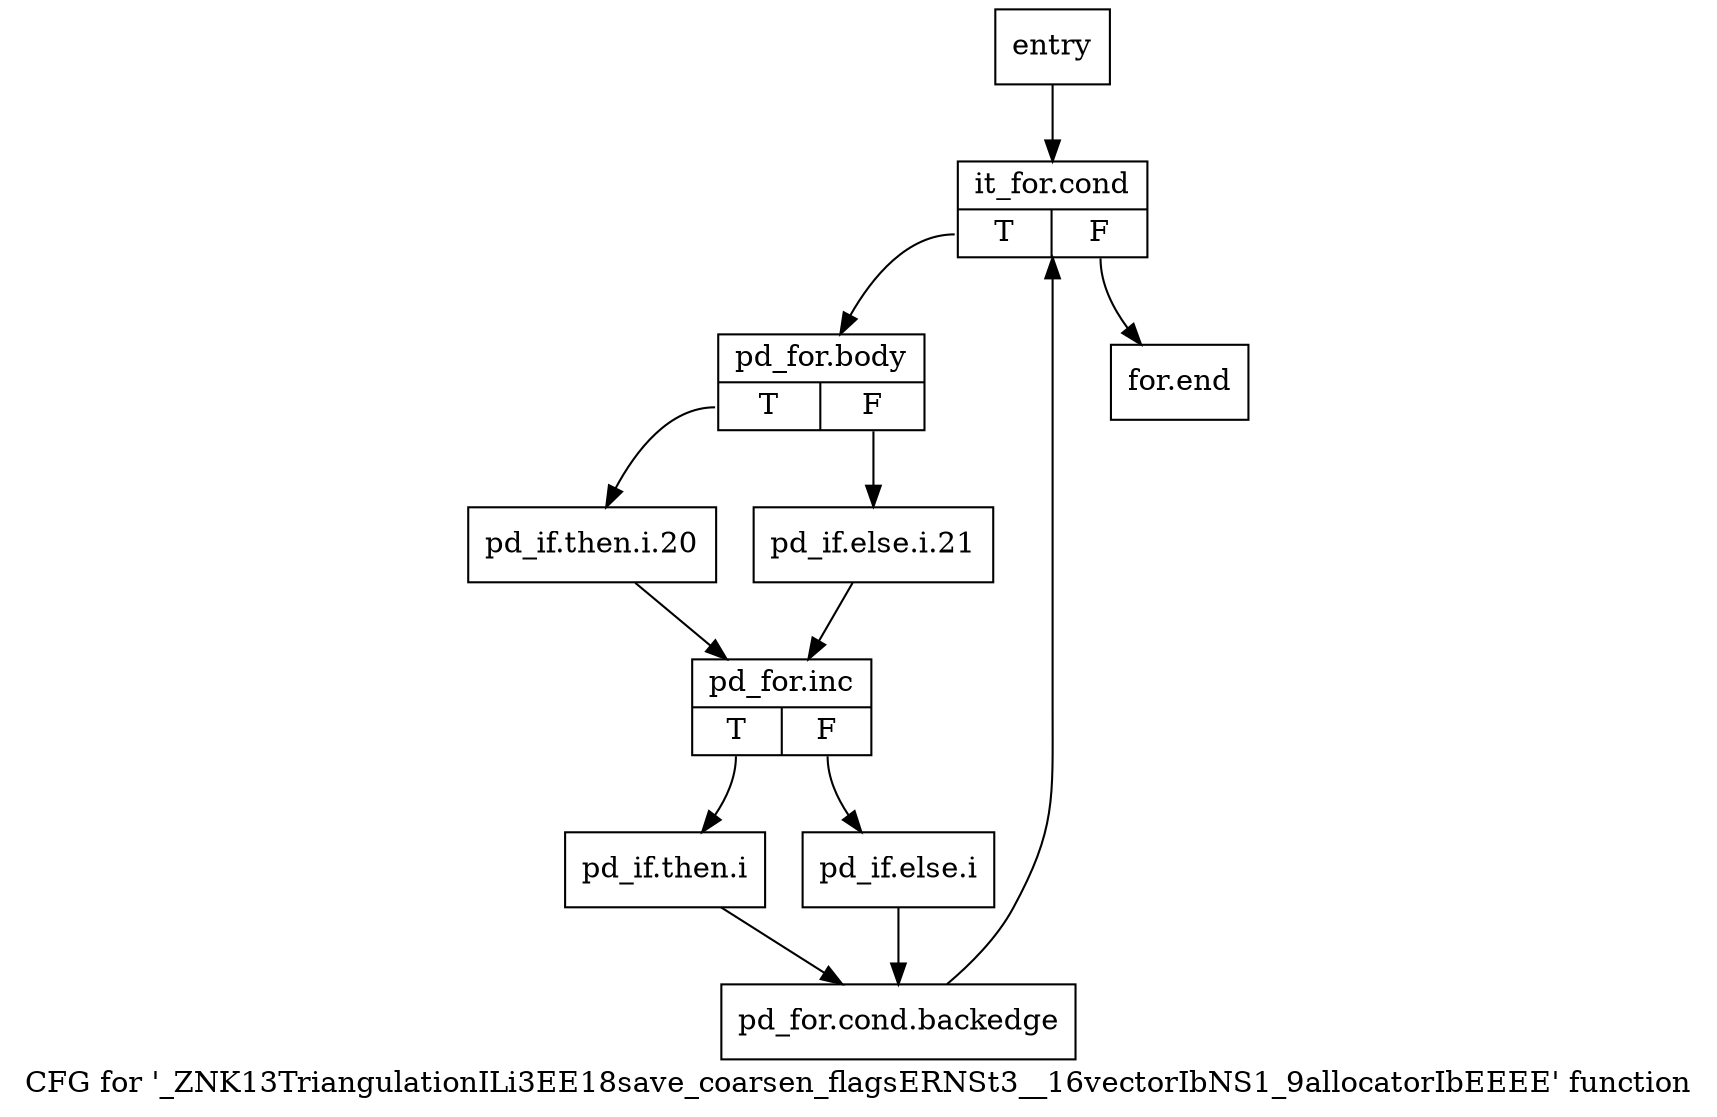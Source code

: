 digraph "CFG for '_ZNK13TriangulationILi3EE18save_coarsen_flagsERNSt3__16vectorIbNS1_9allocatorIbEEEE' function" {
	label="CFG for '_ZNK13TriangulationILi3EE18save_coarsen_flagsERNSt3__16vectorIbNS1_9allocatorIbEEEE' function";

	Node0x79b13c0 [shape=record,label="{entry}"];
	Node0x79b13c0 -> Node0x79d7900;
	Node0x79d7900 [shape=record,label="{it_for.cond|{<s0>T|<s1>F}}"];
	Node0x79d7900:s0 -> Node0x79d7950;
	Node0x79d7900:s1 -> Node0x7a432c0;
	Node0x79d7950 [shape=record,label="{pd_for.body|{<s0>T|<s1>F}}"];
	Node0x79d7950:s0 -> Node0x79d79a0;
	Node0x79d7950:s1 -> Node0x79d79f0;
	Node0x79d79a0 [shape=record,label="{pd_if.then.i.20}"];
	Node0x79d79a0 -> Node0x79d7a40;
	Node0x79d79f0 [shape=record,label="{pd_if.else.i.21}"];
	Node0x79d79f0 -> Node0x79d7a40;
	Node0x79d7a40 [shape=record,label="{pd_for.inc|{<s0>T|<s1>F}}"];
	Node0x79d7a40:s0 -> Node0x79d7a90;
	Node0x79d7a40:s1 -> Node0x7a43270;
	Node0x79d7a90 [shape=record,label="{pd_if.then.i}"];
	Node0x79d7a90 -> Node0x7a43220;
	Node0x7a43220 [shape=record,label="{pd_for.cond.backedge}"];
	Node0x7a43220 -> Node0x79d7900;
	Node0x7a43270 [shape=record,label="{pd_if.else.i}"];
	Node0x7a43270 -> Node0x7a43220;
	Node0x7a432c0 [shape=record,label="{for.end}"];
}
